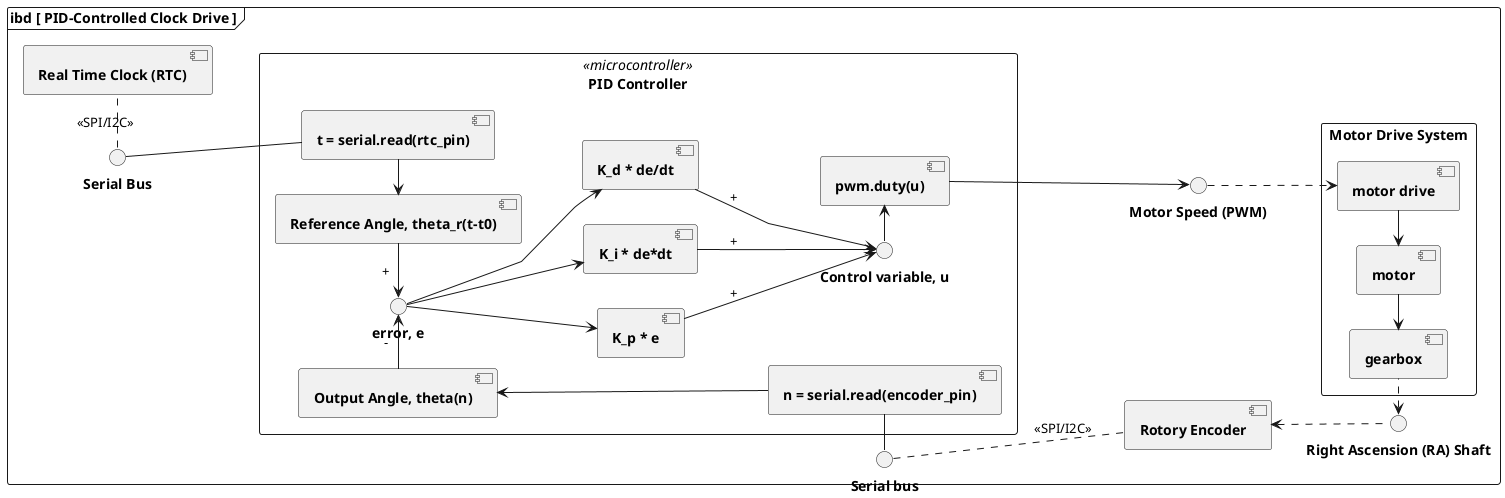 @startuml
left to right direction
skinparam linetype polyline
/'
skinparam linetype ortho
'/

frame "ibd [ PID-Controlled Clock Drive ]" {

  component "<b>Real Time Clock (RTC)</b>" as rtc

  rectangle "<b>PID Controller</b>" <<microcontroller>> as G {

    component "<b>t = serial.read(rtc_pin)</b>" as serial_read_rtc
    component "<b>Reference Angle, theta_r(t-t0)</b>" as theta_r
    /'note bottom of theta_r : Desired angular position\ncalculated from elapsed time, t-t0'/

    interface "<b>error, e</b>" as e
    together {
      component "<b>K_p * e</b>" as p
      component "<b>K_i * de*dt</b>" as i
      component "<b>K_d * de/dt</b>" as d
    }

    e <- theta_r : +

    e --> p
    e --> i
    e --> d

    interface "<b>Control variable, u</b>" as u
    /'note bottom of u : Control variable used\nfor setting PWM duty cycle'/
    p --> u : +
    i --> u : +
    d --> u : +

    component "<b>pwm.duty(u)</b>" as pwm_gen
    u -> pwm_gen

    component "<b>n = serial.read(encoder_pin)</b>" as serial_read_encoder
    component "<b>Output Angle, theta(n)</b>" as theta

    theta_r <- serial_read_rtc
    theta -> e : -
    theta <--- serial_read_encoder
  }

  interface "<b>Serial Bus</b>" as serial_bus_rtc
  serial_bus_rtc . rtc : <<SPI/I2C>>
  serial_bus_rtc -- serial_read_rtc

  interface "<b>Motor Speed (PWM)</b>" as pwm
  pwm_gen --> pwm

  rectangle "<b>Motor Drive System</b>" as H {
    component "<b>motor drive</b>" as drive
    component "<b>motor</b>" as motor
    component "<b>gearbox</b>" as gearbox
    motor <- drive
    gearbox <- motor
  }

  pwm ..> drive

  interface "<b>Right Ascension (RA) Shaft</b>" as ra
  component "<b>Rotory Encoder</b>" as encoder
  interface "<b>Serial bus</b>" as serial_bus_encoder

  ra <. gearbox
  encoder <.. ra

  serial_bus_encoder - serial_read_encoder
  serial_bus_encoder .. encoder : <<SPI/I2C>>
}
@enduml
